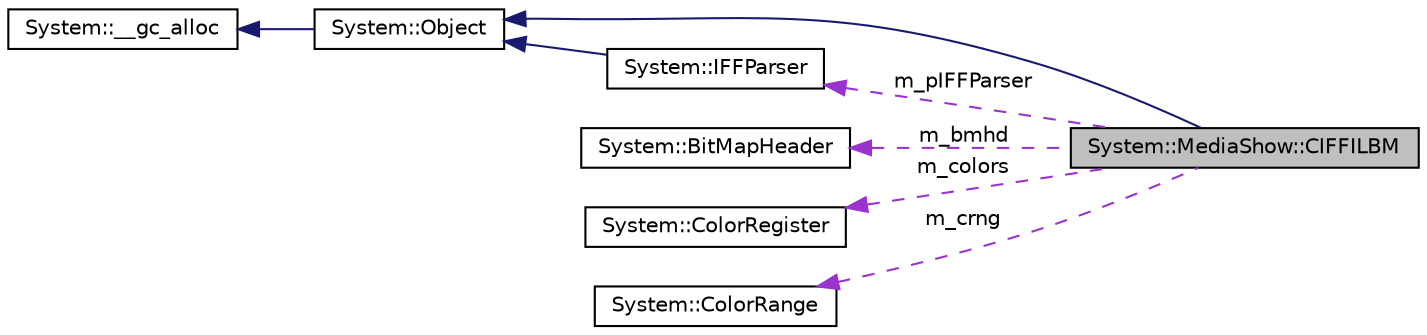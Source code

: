 digraph G
{
  edge [fontname="Helvetica",fontsize="10",labelfontname="Helvetica",labelfontsize="10"];
  node [fontname="Helvetica",fontsize="10",shape=record];
  rankdir="LR";
  Node1 [label="System::MediaShow::CIFFILBM",height=0.2,width=0.4,color="black", fillcolor="grey75", style="filled" fontcolor="black"];
  Node2 -> Node1 [dir="back",color="midnightblue",fontsize="10",style="solid",fontname="Helvetica"];
  Node2 [label="System::Object",height=0.2,width=0.4,color="black", fillcolor="white", style="filled",URL="$class_system_1_1_object.html"];
  Node3 -> Node2 [dir="back",color="midnightblue",fontsize="10",style="solid",fontname="Helvetica"];
  Node3 [label="System::__gc_alloc",height=0.2,width=0.4,color="black", fillcolor="white", style="filled",URL="$class_system_1_1____gc__alloc.html"];
  Node4 -> Node1 [dir="back",color="darkorchid3",fontsize="10",style="dashed",label=" m_bmhd" ,fontname="Helvetica"];
  Node4 [label="System::BitMapHeader",height=0.2,width=0.4,color="black", fillcolor="white", style="filled",URL="$struct_system_1_1_bit_map_header.html"];
  Node5 -> Node1 [dir="back",color="darkorchid3",fontsize="10",style="dashed",label=" m_colors" ,fontname="Helvetica"];
  Node5 [label="System::ColorRegister",height=0.2,width=0.4,color="black", fillcolor="white", style="filled",URL="$struct_system_1_1_color_register.html"];
  Node6 -> Node1 [dir="back",color="darkorchid3",fontsize="10",style="dashed",label=" m_crng" ,fontname="Helvetica"];
  Node6 [label="System::ColorRange",height=0.2,width=0.4,color="black", fillcolor="white", style="filled",URL="$struct_system_1_1_color_range.html"];
  Node7 -> Node1 [dir="back",color="darkorchid3",fontsize="10",style="dashed",label=" m_pIFFParser" ,fontname="Helvetica"];
  Node7 [label="System::IFFParser",height=0.2,width=0.4,color="black", fillcolor="white", style="filled",URL="$class_system_1_1_i_f_f_parser.html"];
  Node2 -> Node7 [dir="back",color="midnightblue",fontsize="10",style="solid",fontname="Helvetica"];
}
